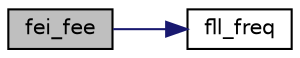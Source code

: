 digraph "fei_fee"
{
  edge [fontname="Helvetica",fontsize="10",labelfontname="Helvetica",labelfontsize="10"];
  node [fontname="Helvetica",fontsize="10",shape=record];
  rankdir="LR";
  Node27 [label="fei_fee",height=0.2,width=0.4,color="black", fillcolor="grey75", style="filled", fontcolor="black"];
  Node27 -> Node28 [color="midnightblue",fontsize="10",style="solid",fontname="Helvetica"];
  Node28 [label="fll_freq",height=0.2,width=0.4,color="black", fillcolor="white", style="filled",URL="$_m_c_g_8c.html#a030685ed5ebce3eef983e9410e7a1584"];
}
